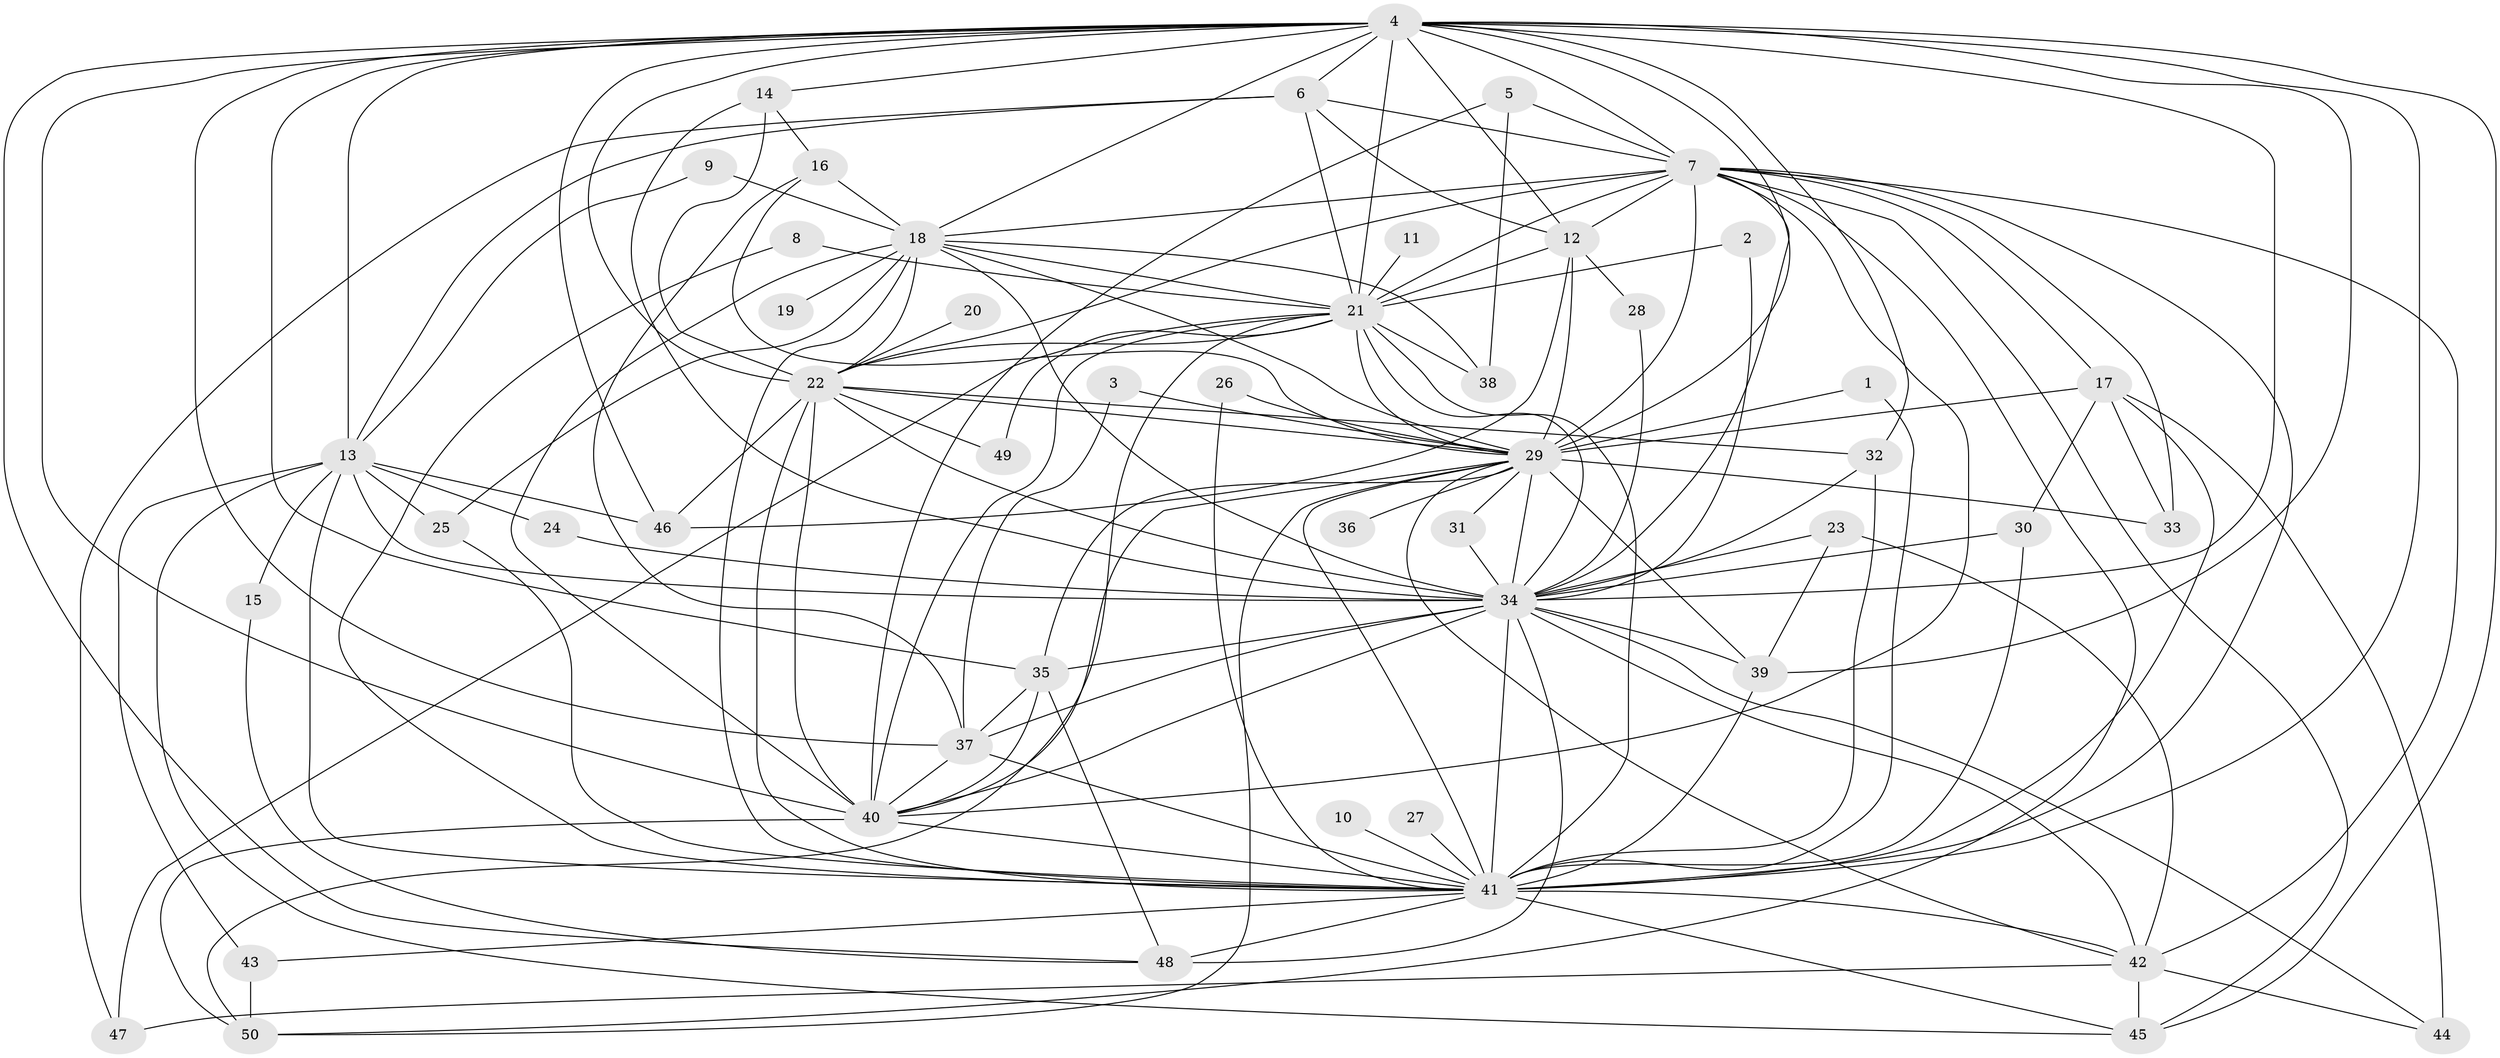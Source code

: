 // original degree distribution, {39: 0.008, 19: 0.016, 23: 0.008, 22: 0.008, 20: 0.008, 32: 0.008, 28: 0.008, 18: 0.008, 16: 0.008, 2: 0.6, 6: 0.008, 8: 0.016, 9: 0.008, 5: 0.048, 4: 0.04, 3: 0.192, 11: 0.008}
// Generated by graph-tools (version 1.1) at 2025/36/03/04/25 23:36:37]
// undirected, 50 vertices, 150 edges
graph export_dot {
  node [color=gray90,style=filled];
  1;
  2;
  3;
  4;
  5;
  6;
  7;
  8;
  9;
  10;
  11;
  12;
  13;
  14;
  15;
  16;
  17;
  18;
  19;
  20;
  21;
  22;
  23;
  24;
  25;
  26;
  27;
  28;
  29;
  30;
  31;
  32;
  33;
  34;
  35;
  36;
  37;
  38;
  39;
  40;
  41;
  42;
  43;
  44;
  45;
  46;
  47;
  48;
  49;
  50;
  1 -- 29 [weight=1.0];
  1 -- 41 [weight=1.0];
  2 -- 21 [weight=1.0];
  2 -- 34 [weight=1.0];
  3 -- 29 [weight=1.0];
  3 -- 37 [weight=1.0];
  4 -- 6 [weight=1.0];
  4 -- 7 [weight=2.0];
  4 -- 12 [weight=1.0];
  4 -- 13 [weight=1.0];
  4 -- 14 [weight=1.0];
  4 -- 18 [weight=2.0];
  4 -- 21 [weight=3.0];
  4 -- 22 [weight=2.0];
  4 -- 29 [weight=4.0];
  4 -- 32 [weight=2.0];
  4 -- 34 [weight=2.0];
  4 -- 35 [weight=1.0];
  4 -- 37 [weight=1.0];
  4 -- 39 [weight=1.0];
  4 -- 40 [weight=4.0];
  4 -- 41 [weight=5.0];
  4 -- 45 [weight=1.0];
  4 -- 46 [weight=1.0];
  4 -- 48 [weight=1.0];
  5 -- 7 [weight=1.0];
  5 -- 38 [weight=1.0];
  5 -- 40 [weight=1.0];
  6 -- 7 [weight=1.0];
  6 -- 12 [weight=1.0];
  6 -- 13 [weight=1.0];
  6 -- 21 [weight=1.0];
  6 -- 47 [weight=1.0];
  7 -- 12 [weight=1.0];
  7 -- 17 [weight=1.0];
  7 -- 18 [weight=2.0];
  7 -- 21 [weight=2.0];
  7 -- 22 [weight=1.0];
  7 -- 29 [weight=3.0];
  7 -- 33 [weight=1.0];
  7 -- 34 [weight=1.0];
  7 -- 40 [weight=2.0];
  7 -- 41 [weight=2.0];
  7 -- 42 [weight=1.0];
  7 -- 45 [weight=1.0];
  7 -- 50 [weight=1.0];
  8 -- 21 [weight=1.0];
  8 -- 41 [weight=1.0];
  9 -- 13 [weight=1.0];
  9 -- 18 [weight=1.0];
  10 -- 41 [weight=1.0];
  11 -- 21 [weight=1.0];
  12 -- 21 [weight=1.0];
  12 -- 28 [weight=1.0];
  12 -- 29 [weight=2.0];
  12 -- 46 [weight=1.0];
  13 -- 15 [weight=1.0];
  13 -- 24 [weight=1.0];
  13 -- 25 [weight=1.0];
  13 -- 34 [weight=1.0];
  13 -- 41 [weight=2.0];
  13 -- 43 [weight=1.0];
  13 -- 45 [weight=1.0];
  13 -- 46 [weight=1.0];
  14 -- 16 [weight=1.0];
  14 -- 22 [weight=1.0];
  14 -- 34 [weight=2.0];
  15 -- 48 [weight=1.0];
  16 -- 18 [weight=2.0];
  16 -- 29 [weight=1.0];
  16 -- 37 [weight=1.0];
  17 -- 29 [weight=1.0];
  17 -- 30 [weight=1.0];
  17 -- 33 [weight=1.0];
  17 -- 41 [weight=1.0];
  17 -- 44 [weight=1.0];
  18 -- 19 [weight=1.0];
  18 -- 21 [weight=1.0];
  18 -- 22 [weight=2.0];
  18 -- 25 [weight=1.0];
  18 -- 29 [weight=1.0];
  18 -- 34 [weight=1.0];
  18 -- 38 [weight=1.0];
  18 -- 40 [weight=1.0];
  18 -- 41 [weight=2.0];
  20 -- 22 [weight=1.0];
  21 -- 22 [weight=1.0];
  21 -- 29 [weight=1.0];
  21 -- 34 [weight=1.0];
  21 -- 38 [weight=2.0];
  21 -- 40 [weight=1.0];
  21 -- 41 [weight=1.0];
  21 -- 47 [weight=2.0];
  21 -- 49 [weight=1.0];
  21 -- 50 [weight=1.0];
  22 -- 29 [weight=1.0];
  22 -- 32 [weight=1.0];
  22 -- 34 [weight=2.0];
  22 -- 40 [weight=1.0];
  22 -- 41 [weight=3.0];
  22 -- 46 [weight=1.0];
  22 -- 49 [weight=1.0];
  23 -- 34 [weight=1.0];
  23 -- 39 [weight=1.0];
  23 -- 42 [weight=1.0];
  24 -- 34 [weight=1.0];
  25 -- 41 [weight=1.0];
  26 -- 29 [weight=1.0];
  26 -- 41 [weight=1.0];
  27 -- 41 [weight=1.0];
  28 -- 34 [weight=1.0];
  29 -- 31 [weight=1.0];
  29 -- 33 [weight=2.0];
  29 -- 34 [weight=1.0];
  29 -- 35 [weight=1.0];
  29 -- 36 [weight=1.0];
  29 -- 39 [weight=1.0];
  29 -- 40 [weight=1.0];
  29 -- 41 [weight=1.0];
  29 -- 42 [weight=1.0];
  29 -- 50 [weight=1.0];
  30 -- 34 [weight=2.0];
  30 -- 41 [weight=1.0];
  31 -- 34 [weight=1.0];
  32 -- 34 [weight=1.0];
  32 -- 41 [weight=1.0];
  34 -- 35 [weight=1.0];
  34 -- 37 [weight=1.0];
  34 -- 39 [weight=1.0];
  34 -- 40 [weight=2.0];
  34 -- 41 [weight=4.0];
  34 -- 42 [weight=1.0];
  34 -- 44 [weight=1.0];
  34 -- 48 [weight=1.0];
  35 -- 37 [weight=1.0];
  35 -- 40 [weight=1.0];
  35 -- 48 [weight=1.0];
  37 -- 40 [weight=1.0];
  37 -- 41 [weight=2.0];
  39 -- 41 [weight=1.0];
  40 -- 41 [weight=1.0];
  40 -- 50 [weight=1.0];
  41 -- 42 [weight=1.0];
  41 -- 43 [weight=1.0];
  41 -- 45 [weight=1.0];
  41 -- 48 [weight=2.0];
  42 -- 44 [weight=1.0];
  42 -- 45 [weight=1.0];
  42 -- 47 [weight=1.0];
  43 -- 50 [weight=1.0];
}
